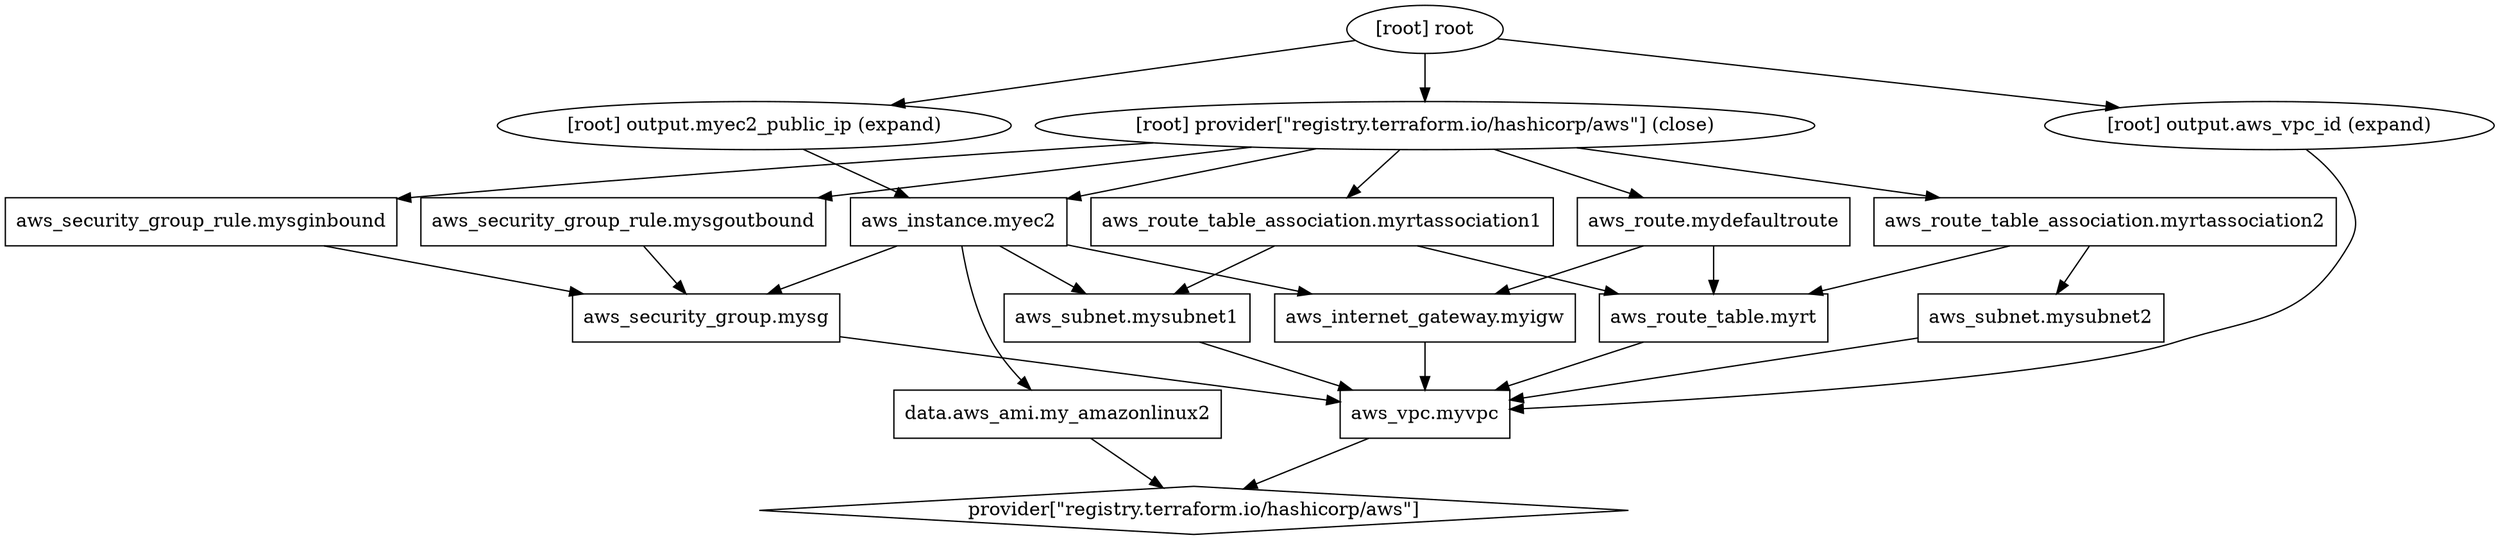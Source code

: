 digraph {
	compound = "true"
	newrank = "true"
	subgraph "root" {
		"[root] aws_instance.myec2 (expand)" [label = "aws_instance.myec2", shape = "box"]
		"[root] aws_internet_gateway.myigw (expand)" [label = "aws_internet_gateway.myigw", shape = "box"]
		"[root] aws_route.mydefaultroute (expand)" [label = "aws_route.mydefaultroute", shape = "box"]
		"[root] aws_route_table.myrt (expand)" [label = "aws_route_table.myrt", shape = "box"]
		"[root] aws_route_table_association.myrtassociation1 (expand)" [label = "aws_route_table_association.myrtassociation1", shape = "box"]
		"[root] aws_route_table_association.myrtassociation2 (expand)" [label = "aws_route_table_association.myrtassociation2", shape = "box"]
		"[root] aws_security_group.mysg (expand)" [label = "aws_security_group.mysg", shape = "box"]
		"[root] aws_security_group_rule.mysginbound (expand)" [label = "aws_security_group_rule.mysginbound", shape = "box"]
		"[root] aws_security_group_rule.mysgoutbound (expand)" [label = "aws_security_group_rule.mysgoutbound", shape = "box"]
		"[root] aws_subnet.mysubnet1 (expand)" [label = "aws_subnet.mysubnet1", shape = "box"]
		"[root] aws_subnet.mysubnet2 (expand)" [label = "aws_subnet.mysubnet2", shape = "box"]
		"[root] aws_vpc.myvpc (expand)" [label = "aws_vpc.myvpc", shape = "box"]
		"[root] data.aws_ami.my_amazonlinux2 (expand)" [label = "data.aws_ami.my_amazonlinux2", shape = "box"]
		"[root] provider[\"registry.terraform.io/hashicorp/aws\"]" [label = "provider[\"registry.terraform.io/hashicorp/aws\"]", shape = "diamond"]
		"[root] aws_instance.myec2 (expand)" -> "[root] aws_internet_gateway.myigw (expand)"
		"[root] aws_instance.myec2 (expand)" -> "[root] aws_security_group.mysg (expand)"
		"[root] aws_instance.myec2 (expand)" -> "[root] aws_subnet.mysubnet1 (expand)"
		"[root] aws_instance.myec2 (expand)" -> "[root] data.aws_ami.my_amazonlinux2 (expand)"
		"[root] aws_internet_gateway.myigw (expand)" -> "[root] aws_vpc.myvpc (expand)"
		"[root] aws_route.mydefaultroute (expand)" -> "[root] aws_internet_gateway.myigw (expand)"
		"[root] aws_route.mydefaultroute (expand)" -> "[root] aws_route_table.myrt (expand)"
		"[root] aws_route_table.myrt (expand)" -> "[root] aws_vpc.myvpc (expand)"
		"[root] aws_route_table_association.myrtassociation1 (expand)" -> "[root] aws_route_table.myrt (expand)"
		"[root] aws_route_table_association.myrtassociation1 (expand)" -> "[root] aws_subnet.mysubnet1 (expand)"
		"[root] aws_route_table_association.myrtassociation2 (expand)" -> "[root] aws_route_table.myrt (expand)"
		"[root] aws_route_table_association.myrtassociation2 (expand)" -> "[root] aws_subnet.mysubnet2 (expand)"
		"[root] aws_security_group.mysg (expand)" -> "[root] aws_vpc.myvpc (expand)"
		"[root] aws_security_group_rule.mysginbound (expand)" -> "[root] aws_security_group.mysg (expand)"
		"[root] aws_security_group_rule.mysgoutbound (expand)" -> "[root] aws_security_group.mysg (expand)"
		"[root] aws_subnet.mysubnet1 (expand)" -> "[root] aws_vpc.myvpc (expand)"
		"[root] aws_subnet.mysubnet2 (expand)" -> "[root] aws_vpc.myvpc (expand)"
		"[root] aws_vpc.myvpc (expand)" -> "[root] provider[\"registry.terraform.io/hashicorp/aws\"]"
		"[root] data.aws_ami.my_amazonlinux2 (expand)" -> "[root] provider[\"registry.terraform.io/hashicorp/aws\"]"
		"[root] output.aws_vpc_id (expand)" -> "[root] aws_vpc.myvpc (expand)"
		"[root] output.myec2_public_ip (expand)" -> "[root] aws_instance.myec2 (expand)"
		"[root] provider[\"registry.terraform.io/hashicorp/aws\"] (close)" -> "[root] aws_instance.myec2 (expand)"
		"[root] provider[\"registry.terraform.io/hashicorp/aws\"] (close)" -> "[root] aws_route.mydefaultroute (expand)"
		"[root] provider[\"registry.terraform.io/hashicorp/aws\"] (close)" -> "[root] aws_route_table_association.myrtassociation1 (expand)"
		"[root] provider[\"registry.terraform.io/hashicorp/aws\"] (close)" -> "[root] aws_route_table_association.myrtassociation2 (expand)"
		"[root] provider[\"registry.terraform.io/hashicorp/aws\"] (close)" -> "[root] aws_security_group_rule.mysginbound (expand)"
		"[root] provider[\"registry.terraform.io/hashicorp/aws\"] (close)" -> "[root] aws_security_group_rule.mysgoutbound (expand)"
		"[root] root" -> "[root] output.aws_vpc_id (expand)"
		"[root] root" -> "[root] output.myec2_public_ip (expand)"
		"[root] root" -> "[root] provider[\"registry.terraform.io/hashicorp/aws\"] (close)"
	}
}

